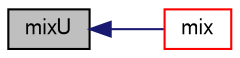 digraph "mixU"
{
  bgcolor="transparent";
  edge [fontname="FreeSans",fontsize="10",labelfontname="FreeSans",labelfontsize="10"];
  node [fontname="FreeSans",fontsize="10",shape=record];
  rankdir="LR";
  Node442 [label="mixU",height=0.2,width=0.4,color="black", fillcolor="grey75", style="filled", fontcolor="black"];
  Node442 -> Node443 [dir="back",color="midnightblue",fontsize="10",style="solid",fontname="FreeSans"];
  Node443 [label="mix",height=0.2,width=0.4,color="red",URL="$a31190.html#ad6ae3b3ff7f405c5378f7943f5bf5506"];
}
